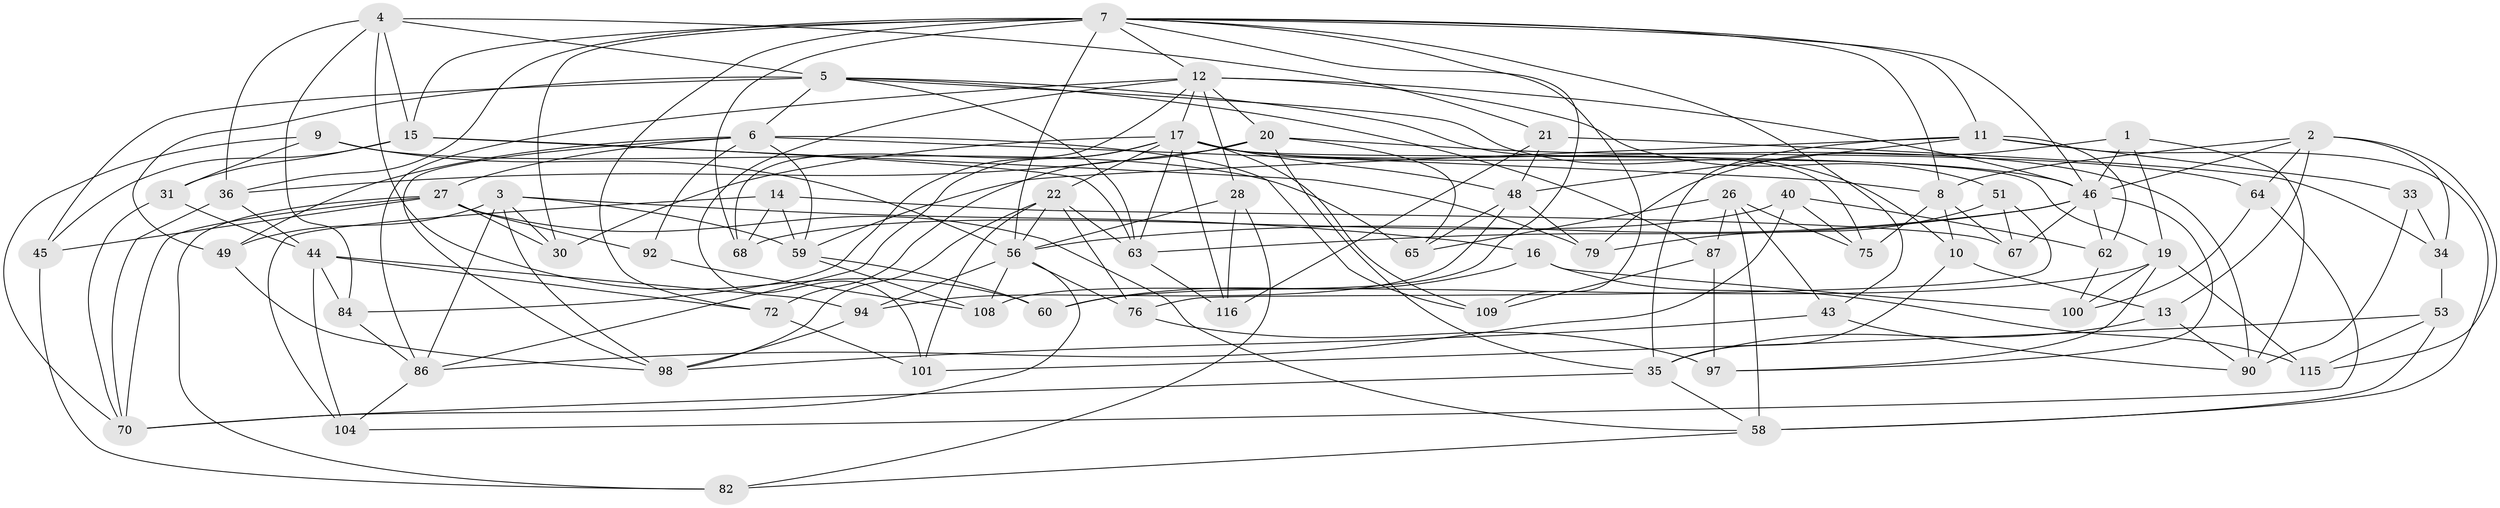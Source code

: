 // original degree distribution, {4: 1.0}
// Generated by graph-tools (version 1.1) at 2025/20/03/04/25 18:20:29]
// undirected, 70 vertices, 181 edges
graph export_dot {
graph [start="1"]
  node [color=gray90,style=filled];
  1;
  2 [super="+77"];
  3 [super="+73"];
  4 [super="+23"];
  5 [super="+18+25"];
  6 [super="+39+37"];
  7 [super="+52+55"];
  8 [super="+69"];
  9;
  10;
  11 [super="+88+81"];
  12 [super="+32"];
  13;
  14;
  15 [super="+89"];
  16;
  17 [super="+71+29"];
  19 [super="+42"];
  20 [super="+24"];
  21;
  22 [super="+41"];
  26 [super="+118"];
  27 [super="+47+111"];
  28;
  30;
  31;
  33;
  34;
  35 [super="+61"];
  36 [super="+113"];
  40;
  43;
  44 [super="+112"];
  45;
  46 [super="+78+85"];
  48 [super="+50"];
  49;
  51;
  53;
  56 [super="+103+74+66"];
  58 [super="+102"];
  59 [super="+114"];
  60;
  62;
  63 [super="+91"];
  64;
  65;
  67;
  68;
  70 [super="+96"];
  72;
  75;
  76;
  79;
  82;
  84;
  86 [super="+107"];
  87;
  90 [super="+95"];
  92;
  94;
  97;
  98 [super="+106"];
  100;
  101;
  104;
  108;
  109;
  115;
  116;
  1 -- 19;
  1 -- 79;
  1 -- 46;
  1 -- 90;
  2 -- 64;
  2 -- 34;
  2 -- 8;
  2 -- 115;
  2 -- 13;
  2 -- 46;
  3 -- 30;
  3 -- 49;
  3 -- 16;
  3 -- 59;
  3 -- 98;
  3 -- 86;
  4 -- 36;
  4 -- 60;
  4 -- 15;
  4 -- 5;
  4 -- 21;
  4 -- 84;
  5 -- 63;
  5 -- 10;
  5 -- 49;
  5 -- 45;
  5 -- 87;
  5 -- 75;
  5 -- 6;
  6 -- 109;
  6 -- 59;
  6 -- 8;
  6 -- 98;
  6 -- 27;
  6 -- 49;
  6 -- 92;
  7 -- 56 [weight=2];
  7 -- 68;
  7 -- 8;
  7 -- 43;
  7 -- 11;
  7 -- 72;
  7 -- 36;
  7 -- 30;
  7 -- 108;
  7 -- 109;
  7 -- 46;
  7 -- 15;
  7 -- 12;
  8 -- 67;
  8 -- 10;
  8 -- 75;
  9 -- 65;
  9 -- 31;
  9 -- 70;
  9 -- 56;
  10 -- 13;
  10 -- 35;
  11 -- 33;
  11 -- 62;
  11 -- 59;
  11 -- 35;
  11 -- 58 [weight=2];
  11 -- 48;
  12 -- 28;
  12 -- 20 [weight=2];
  12 -- 46;
  12 -- 68;
  12 -- 101;
  12 -- 17;
  12 -- 51;
  12 -- 86;
  13 -- 35;
  13 -- 90;
  14 -- 67;
  14 -- 59;
  14 -- 68;
  14 -- 104;
  15 -- 63;
  15 -- 45;
  15 -- 31;
  15 -- 79;
  16 -- 115;
  16 -- 100;
  16 -- 60;
  17 -- 30;
  17 -- 48;
  17 -- 22;
  17 -- 90;
  17 -- 109;
  17 -- 19;
  17 -- 116;
  17 -- 86;
  17 -- 84;
  17 -- 63;
  17 -- 46;
  19 -- 100;
  19 -- 115;
  19 -- 60;
  19 -- 97;
  20 -- 64;
  20 -- 36 [weight=2];
  20 -- 65;
  20 -- 35;
  20 -- 72;
  21 -- 34;
  21 -- 116;
  21 -- 48;
  22 -- 101;
  22 -- 63;
  22 -- 56;
  22 -- 98;
  22 -- 76;
  26 -- 43;
  26 -- 87;
  26 -- 65;
  26 -- 58 [weight=2];
  26 -- 75;
  27 -- 92 [weight=2];
  27 -- 45;
  27 -- 58;
  27 -- 30;
  27 -- 82;
  27 -- 70;
  28 -- 82;
  28 -- 116;
  28 -- 56;
  31 -- 70;
  31 -- 44;
  33 -- 34;
  33 -- 90 [weight=2];
  34 -- 53;
  35 -- 70;
  35 -- 58;
  36 -- 70;
  36 -- 44;
  40 -- 68;
  40 -- 86;
  40 -- 75;
  40 -- 62;
  43 -- 98;
  43 -- 90;
  44 -- 72;
  44 -- 94;
  44 -- 104;
  44 -- 84;
  45 -- 82;
  46 -- 67;
  46 -- 62;
  46 -- 97;
  46 -- 56;
  46 -- 63;
  48 -- 65;
  48 -- 94;
  48 -- 79;
  49 -- 98;
  51 -- 79;
  51 -- 67;
  51 -- 76;
  53 -- 58;
  53 -- 115;
  53 -- 101;
  56 -- 70;
  56 -- 76;
  56 -- 94;
  56 -- 108;
  58 -- 82;
  59 -- 60;
  59 -- 108;
  62 -- 100;
  63 -- 116;
  64 -- 100;
  64 -- 104;
  72 -- 101;
  76 -- 97;
  84 -- 86;
  86 -- 104;
  87 -- 97;
  87 -- 109;
  92 -- 108;
  94 -- 98;
}
